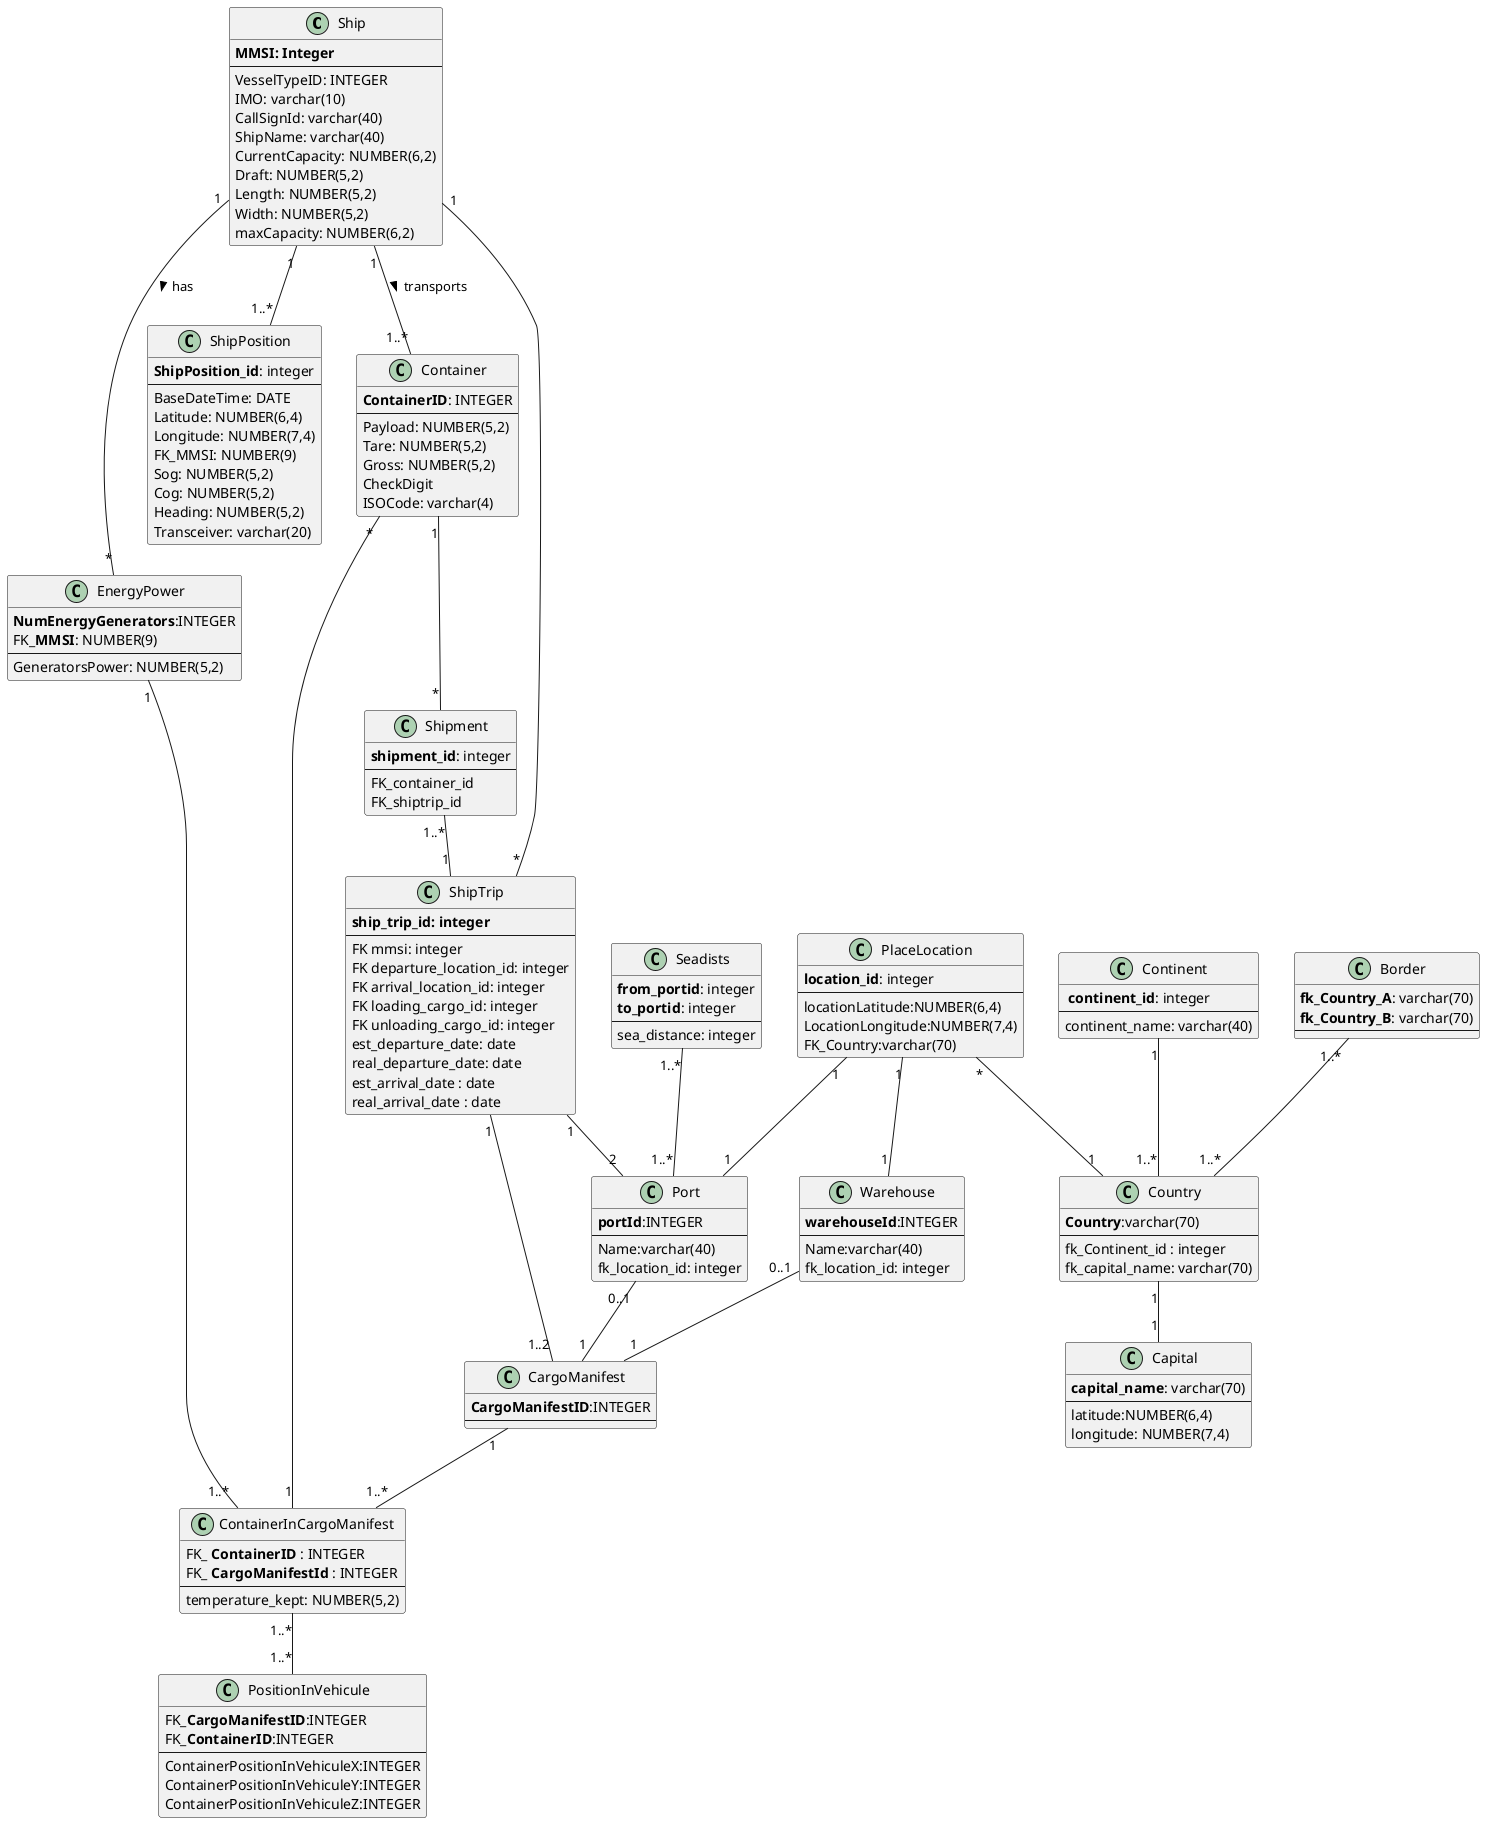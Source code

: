 @startuml
'https://plantuml.com/class-diagram

/'class Company{

}'/

/'
1.In a ship trip does it have legs within the route
2. How to know which container should be offloaded
3. A concept of order that relates container with shipTrip directly
makes sense to know which containers are going to be offloaded?

'/

class Ship{
    **MMSI: Integer**
    ---
    VesselTypeID: INTEGER
    IMO: varchar(10)
    CallSignId: varchar(40)
    ShipName: varchar(40)
    CurrentCapacity: NUMBER(6,2)
    Draft: NUMBER(5,2)
    Length: NUMBER(5,2)
    Width: NUMBER(5,2)
    maxCapacity: NUMBER(6,2)
}

class ShipTrip{
    **ship_trip_id: integer**
    ---
    FK mmsi: integer
    FK departure_location_id: integer
    FK arrival_location_id: integer
    FK loading_cargo_id: integer
    FK unloading_cargo_id: integer
    est_departure_date: date
    real_departure_date: date
    est_arrival_date : date
    real_arrival_date : date
}
/'class TripLeg{

}'/

/'class ContainerOrder{
    **container_order_id**
    --
    FK container_id
    FK ship_trip_id
    start_location_id
}'/

class Continent{
   ** continent_id**: integer
   ---
    continent_name: varchar(40)
}

class ShipPosition{
    **ShipPosition_id**: integer
    ---
    BaseDateTime: DATE
    Latitude: NUMBER(6,4)
    Longitude: NUMBER(7,4)
    FK_MMSI: NUMBER(9)
    Sog: NUMBER(5,2)
    Cog: NUMBER(5,2)
    Heading: NUMBER(5,2)
    Transceiver: varchar(20)
}

/' ShipPosition - BaseDateTime, MMSI'/

class Container{
    **ContainerID**: INTEGER
    --
    Payload: NUMBER(5,2)
    Tare: NUMBER(5,2)
    Gross: NUMBER(5,2)
    CheckDigit
    ISOCode: varchar(4)
}



class EnergyPower{
    **NumEnergyGenerators**:INTEGER
    FK_**MMSI**: NUMBER(9)
    ---
    GeneratorsPower: NUMBER(5,2)
}
/'refrigeration state is ambigous'/

/'manifest type(loading, unloading) changes its values'/
class CargoManifest{
    **CargoManifestID**:INTEGER
    ---
/'    FK_port_id:INTEGER
    FK_MMSI:NUMBER(9)'/
}

class PositionInVehicule{
    FK_**CargoManifestID**:INTEGER
    FK_**ContainerID**:INTEGER
    ---
    ContainerPositionInVehiculeX:INTEGER
    ContainerPositionInVehiculeY:INTEGER
    ContainerPositionInVehiculeZ:INTEGER
}

class Port {
    **portId**:INTEGER
    ---
    Name:varchar(40)
    fk_location_id: integer
}

class Warehouse {
    **warehouseId**:INTEGER
    ---
    Name:varchar(40)
    fk_location_id: integer
}

class Country{
    **Country**:varchar(70)
    ---
    fk_Continent_id : integer
    fk_capital_name: varchar(70)
}

class Capital{
    **capital_name**: varchar(70)
    --
    latitude:NUMBER(6,4)
    longitude: NUMBER(7,4)
}

class PlaceLocation{
    **location_id**: integer
    ---
    locationLatitude:NUMBER(6,4)
    LocationLongitude:NUMBER(7,4)
    FK_Country:varchar(70)
}

class ContainerInCargoManifest{
    FK_** ContainerID **: INTEGER
    FK_** CargoManifestId **: INTEGER
    --
    temperature_kept: NUMBER(5,2)
}

class Shipment{
    **shipment_id**: integer
    --
    FK_container_id
    FK_shiptrip_id
}

class Border{
    **fk_Country_A**: varchar(70)
    **fk_Country_B**: varchar(70)
   ---
}

class Seadists{
    **from_portid**: integer
    **to_portid**: integer
    --
    sea_distance: integer
}


/'class Truck{
    truckID
}

class Transports{
    truckId FK
    warehouseId FK
}'/




Ship "1" -- "1..*" Container : transports >
Ship "1" -- "1..*" ShipPosition
/'Docking "1" -- "1..2" CargoManifest'/
ShipTrip "1" -- "2" Port

Ship "1" -- "*" ShipTrip
CargoManifest "1" -- "1..*" ContainerInCargoManifest
Container "*" -- "1" ContainerInCargoManifest
/'Truck "1" -- "1..*" CargoManifest'/
/'
Truck "*" -- "1" Container
'/
Port "0..1" -- "1" CargoManifest
Warehouse "0..1" -- "1" CargoManifest
PlaceLocation "*" -- "1" Country
Continent "1" -- "1..*" Country
PlaceLocation "1" -- "1" Port
PlaceLocation "1" -- "1" Warehouse

/'Relacoes N para N, falta relacao'/
/'
Truck "1..*" -- "1..*" Warehouse
'/
/'Ship "1" -- "*" Docking'/
ShipTrip "1" -- "1..2" CargoManifest
Ship "1" -- "*" EnergyPower : has >
ContainerInCargoManifest "1..*" -- "1..*" PositionInVehicule
EnergyPower "1" -- "1..*" ContainerInCargoManifest
Container "1" -- "*" Shipment
Shipment "1..*" -- "1" ShipTrip
Border "1..*" -- "1..*" Country
Country "1" -- "1" Capital
Seadists "1..*" -- "1..*" Port


@enduml